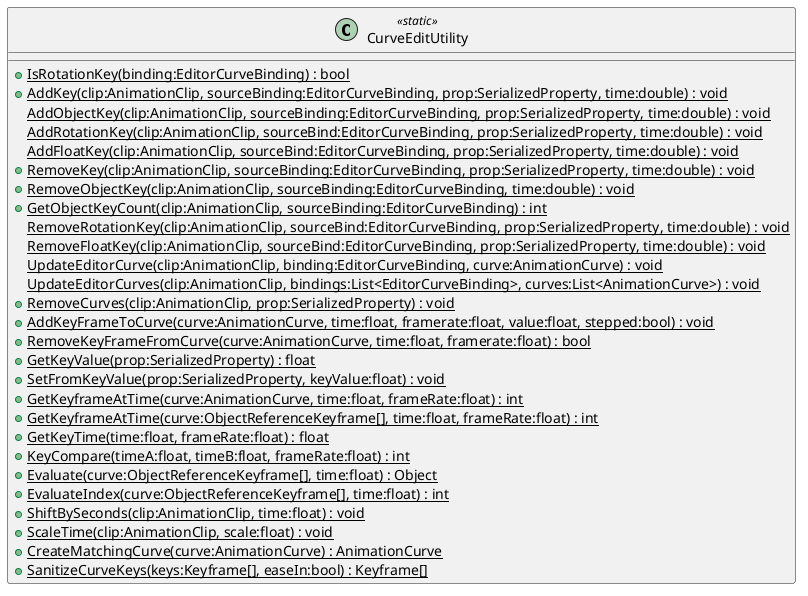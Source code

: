 @startuml
class CurveEditUtility <<static>> {
    + {static} IsRotationKey(binding:EditorCurveBinding) : bool
    + {static} AddKey(clip:AnimationClip, sourceBinding:EditorCurveBinding, prop:SerializedProperty, time:double) : void
    {static} AddObjectKey(clip:AnimationClip, sourceBinding:EditorCurveBinding, prop:SerializedProperty, time:double) : void
    {static} AddRotationKey(clip:AnimationClip, sourceBind:EditorCurveBinding, prop:SerializedProperty, time:double) : void
    {static} AddFloatKey(clip:AnimationClip, sourceBind:EditorCurveBinding, prop:SerializedProperty, time:double) : void
    + {static} RemoveKey(clip:AnimationClip, sourceBinding:EditorCurveBinding, prop:SerializedProperty, time:double) : void
    + {static} RemoveObjectKey(clip:AnimationClip, sourceBinding:EditorCurveBinding, time:double) : void
    + {static} GetObjectKeyCount(clip:AnimationClip, sourceBinding:EditorCurveBinding) : int
    {static} RemoveRotationKey(clip:AnimationClip, sourceBind:EditorCurveBinding, prop:SerializedProperty, time:double) : void
    {static} RemoveFloatKey(clip:AnimationClip, sourceBind:EditorCurveBinding, prop:SerializedProperty, time:double) : void
    {static} UpdateEditorCurve(clip:AnimationClip, binding:EditorCurveBinding, curve:AnimationCurve) : void
    {static} UpdateEditorCurves(clip:AnimationClip, bindings:List<EditorCurveBinding>, curves:List<AnimationCurve>) : void
    + {static} RemoveCurves(clip:AnimationClip, prop:SerializedProperty) : void
    + {static} AddKeyFrameToCurve(curve:AnimationCurve, time:float, framerate:float, value:float, stepped:bool) : void
    + {static} RemoveKeyFrameFromCurve(curve:AnimationCurve, time:float, framerate:float) : bool
    + {static} GetKeyValue(prop:SerializedProperty) : float
    + {static} SetFromKeyValue(prop:SerializedProperty, keyValue:float) : void
    + {static} GetKeyframeAtTime(curve:AnimationCurve, time:float, frameRate:float) : int
    + {static} GetKeyframeAtTime(curve:ObjectReferenceKeyframe[], time:float, frameRate:float) : int
    + {static} GetKeyTime(time:float, frameRate:float) : float
    + {static} KeyCompare(timeA:float, timeB:float, frameRate:float) : int
    + {static} Evaluate(curve:ObjectReferenceKeyframe[], time:float) : Object
    + {static} EvaluateIndex(curve:ObjectReferenceKeyframe[], time:float) : int
    + {static} ShiftBySeconds(clip:AnimationClip, time:float) : void
    + {static} ScaleTime(clip:AnimationClip, scale:float) : void
    + {static} CreateMatchingCurve(curve:AnimationCurve) : AnimationCurve
    + {static} SanitizeCurveKeys(keys:Keyframe[], easeIn:bool) : Keyframe[]
}
@enduml
